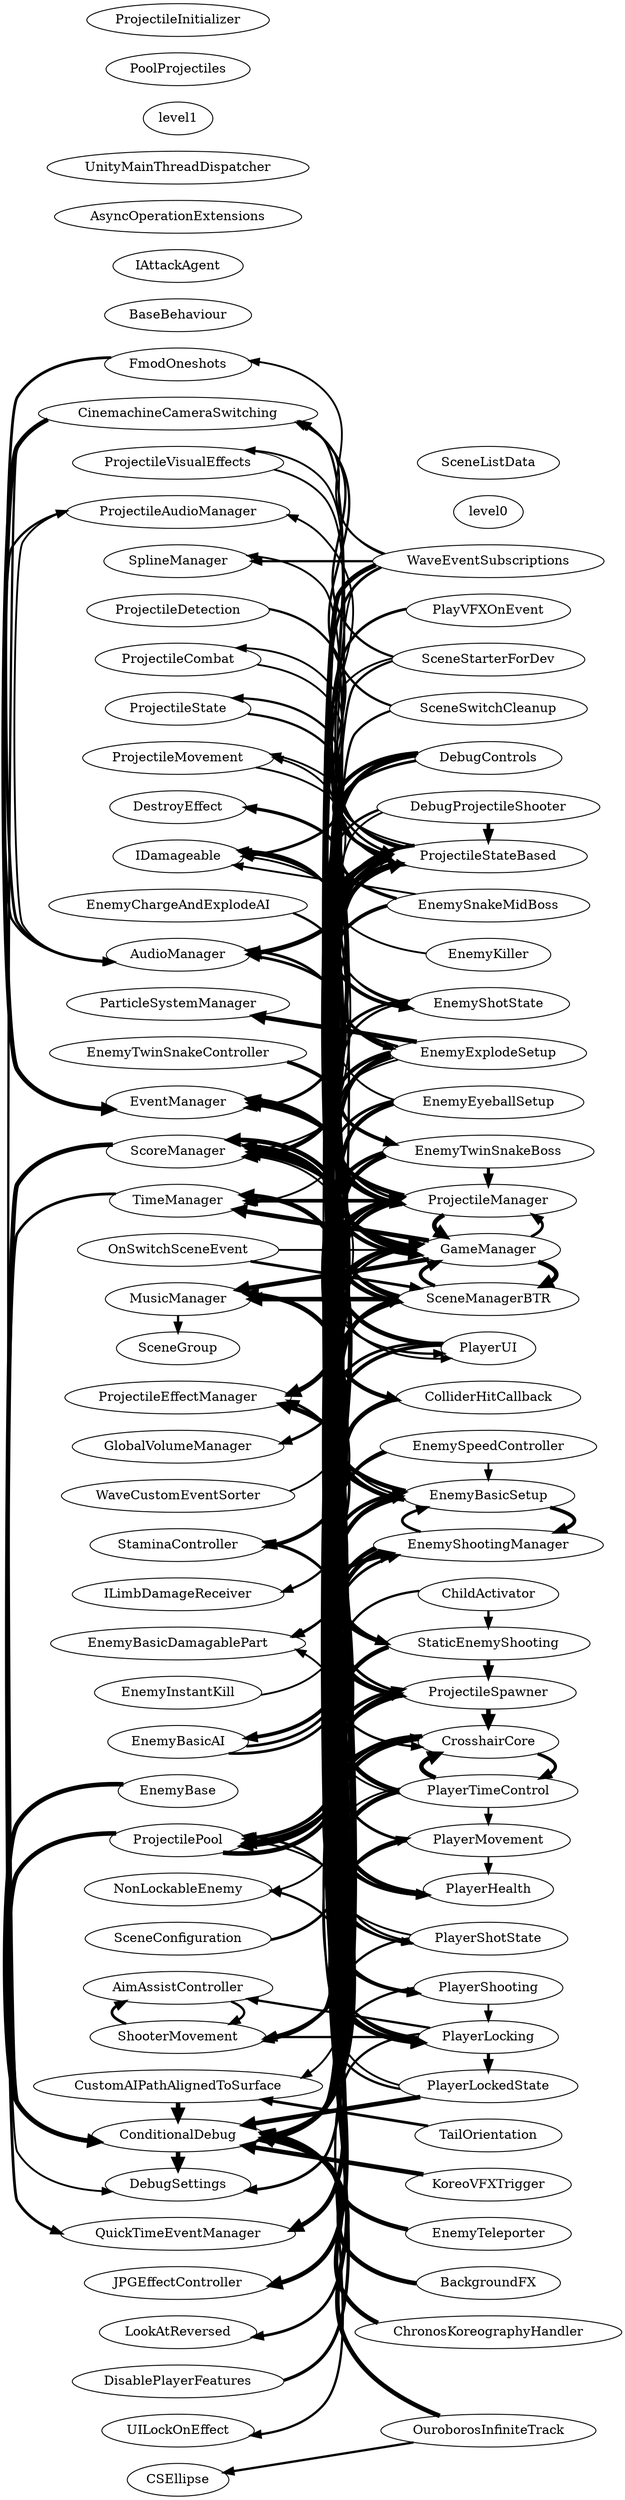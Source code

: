 digraph {
  rankdir=LR;
  compound=true;
  newrank=true;
  { rank=same; 
    CinemachineCameraSwitching [label="CinemachineCameraSwitching", fillcolor=lightblue];
    ProjectileAudioManager [label="ProjectileAudioManager", fillcolor=lightblue];
    BaseBehaviour [label="BaseBehaviour", fillcolor=lightblue];
    ConditionalDebug [label="ConditionalDebug", fillcolor=lightblue];
    CSEllipse [label="CSEllipse", fillcolor=lightblue];
    DestroyEffect [label="DestroyEffect", fillcolor=lightblue];
    EnemyBase [label="EnemyBase", fillcolor=lightblue];
    EnemyBasicAI [label="EnemyBasicAI", fillcolor=lightblue];
    EnemyBasicDamagablePart [label="EnemyBasicDamagablePart", fillcolor=lightblue];
    ILimbDamageReceiver [label="ILimbDamageReceiver", fillcolor=lightblue];
    NonLockableEnemy [label="NonLockableEnemy", fillcolor=lightblue];
    FmodOneshots [label="FmodOneshots", fillcolor=lightblue];
    IAttackAgent [label="IAttackAgent", fillcolor=lightblue];
    IDamageable [label="IDamageable", fillcolor=lightblue];
    JPGEffectController [label="JPGEffectController", fillcolor=lightblue];
    LookAtReversed [label="LookAtReversed", fillcolor=lightblue];
    AudioManager [label="AudioManager", fillcolor=lightblue];
    DebugSettings [label="DebugSettings", fillcolor=lightblue];
    EventManager [label="EventManager", fillcolor=lightblue];
    GlobalVolumeManager [label="GlobalVolumeManager", fillcolor=lightblue];
    SceneGroup [label="SceneGroup", fillcolor=lightblue];
    ScoreManager [label="ScoreManager", fillcolor=lightblue];
    SplineManager [label="SplineManager", fillcolor=lightblue];
    TimeManager [label="TimeManager", fillcolor=lightblue];
    MusicManager [label="MusicManager", fillcolor=lightblue];
    ParticleSystemManager [label="ParticleSystemManager", fillcolor=lightblue];
    AimAssistController [label="AimAssistController", fillcolor=lightblue];
    ShooterMovement [label="ShooterMovement", fillcolor=lightblue];
    ProjectileCombat [label="ProjectileCombat", fillcolor=lightblue];
    ProjectileEffectManager [label="ProjectileEffectManager", fillcolor=lightblue];
    ProjectileMovement [label="ProjectileMovement", fillcolor=lightblue];
    ProjectilePool [label="ProjectilePool", fillcolor=lightblue];
    ProjectileState [label="ProjectileState", fillcolor=lightblue];
    ProjectileVisualEffects [label="ProjectileVisualEffects", fillcolor=lightblue];
    QuickTimeEventManager [label="QuickTimeEventManager", fillcolor=lightblue];
    StaminaController [label="StaminaController", fillcolor=lightblue];
    UILockOnEffect [label="UILockOnEffect", fillcolor=lightblue];
    AsyncOperationExtensions [label="AsyncOperationExtensions", fillcolor=lightblue];
    CustomAIPathAlignedToSurface [label="CustomAIPathAlignedToSurface", fillcolor=lightblue];
    UnityMainThreadDispatcher [label="UnityMainThreadDispatcher", fillcolor=lightblue];
  }
  { rank=same; level0 
    GameManager [label="GameManager"];
    SceneStarterForDev [label="SceneStarterForDev"];
    SceneSwitchCleanup [label="SceneSwitchCleanup"];
    WaveEventSubscriptions [label="WaveEventSubscriptions"];
    ProjectileStateBased [label="ProjectileStateBased"];
    ColliderHitCallback [label="ColliderHitCallback"];
    EnemyBasicSetup [label="EnemyBasicSetup"];
    EnemyExplodeSetup [label="EnemyExplodeSetup"];
    EnemySnakeMidBoss [label="EnemySnakeMidBoss"];
    ChildActivator [label="ChildActivator"];
    BackgroundFX [label="BackgroundFX"];
    ChronosKoreographyHandler [label="ChronosKoreographyHandler"];
    EnemyEyeballSetup [label="EnemyEyeballSetup"];
    EnemyShootingManager [label="EnemyShootingManager"];
    EnemySpeedController [label="EnemySpeedController"];
    EnemyTeleporter [label="EnemyTeleporter"];
    EnemyTwinSnakeBoss [label="EnemyTwinSnakeBoss"];
    KoreoVFXTrigger [label="KoreoVFXTrigger"];
    DebugControls [label="DebugControls"];
    SceneManagerBTR [label="SceneManagerBTR"];
    OuroborosInfiniteTrack [label="OuroborosInfiniteTrack"];
    CrosshairCore [label="CrosshairCore"];
    PlayerShooting [label="PlayerShooting"];
    EnemyShotState [label="EnemyShotState"];
    PlayerLockedState [label="PlayerLockedState"];
    PlayerShotState [label="PlayerShotState"];
    ProjectileManager [label="ProjectileManager"];
    ProjectileSpawner [label="ProjectileSpawner"];
    StaticEnemyShooting [label="StaticEnemyShooting"];
    PlayerLocking [label="PlayerLocking"];
    EnemyKiller [label="EnemyKiller"];
    PlayerHealth [label="PlayerHealth"];
    PlayerTimeControl [label="PlayerTimeControl"];
    PlayerMovement [label="PlayerMovement"];
    PlayVFXOnEvent [label="PlayVFXOnEvent"];
    SceneListData [label="SceneListData"];
    PlayerUI [label="PlayerUI"];
    DebugProjectileShooter [label="DebugProjectileShooter"];
    TailOrientation [label="TailOrientation"];
  }
  { rank=same; level1 
    OnSwitchSceneEvent [label="OnSwitchSceneEvent"];
    PoolProjectiles [label="PoolProjectiles"];
    ProjectileDetection [label="ProjectileDetection"];
    ProjectileInitializer [label="ProjectileInitializer"];
    EnemyInstantKill [label="EnemyInstantKill"];
    EnemyChargeAndExplodeAI [label="EnemyChargeAndExplodeAI"];
    EnemyTwinSnakeController [label="EnemyTwinSnakeController"];
    WaveCustomEventSorter [label="WaveCustomEventSorter"];
    SceneConfiguration [label="SceneConfiguration"];
    DisablePlayerFeatures [label="DisablePlayerFeatures"];
  }
  ChildActivator -> ConditionalDebug [penwidth=2.5, tooltip="Weight: 3\nCalls Methods\nUses Fields"];
  ChildActivator -> StaticEnemyShooting [penwidth=2.5, tooltip="Weight: 3\n"];
  CinemachineCameraSwitching -> ConditionalDebug [penwidth=2.5, tooltip="Weight: 3\nCalls Methods\nUses Fields"];
  CinemachineCameraSwitching -> EventManager [penwidth=5.0, tooltip="Weight: 16\nUses Fields"];
  ProjectileAudioManager -> AudioManager [penwidth=2.0, tooltip="Weight: 2\nUses Fields"];
  BackgroundFX -> ConditionalDebug [penwidth=5.0, tooltip="Weight: 18\nCalls Methods\nUses Fields"];
  ChronosKoreographyHandler -> ConditionalDebug [penwidth=5.0, tooltip="Weight: 9\nCalls Methods\nUses Fields"];
  ConditionalDebug -> DebugSettings [penwidth=5.0, tooltip="Weight: 19\nUses Fields"];
  DebugProjectileShooter -> CrosshairCore [penwidth=2.5, tooltip="Weight: 3\n"];
  DebugProjectileShooter -> PlayerLocking [penwidth=2.5, tooltip="Weight: 3\n"];
  DebugProjectileShooter -> PlayerShooting [penwidth=2.5, tooltip="Weight: 3\n"];
  DebugProjectileShooter -> ProjectileManager [penwidth=2.0, tooltip="Weight: 2\nUses Fields"];
  DebugProjectileShooter -> ProjectilePool [penwidth=2.0, tooltip="Weight: 2\nUses Fields"];
  DebugProjectileShooter -> ProjectileStateBased [penwidth=4.0, tooltip="Weight: 6\nUses Fields"];
  DisablePlayerFeatures -> PlayerMovement [penwidth=3.5, tooltip="Weight: 5\n"];
  ColliderHitCallback -> ConditionalDebug [penwidth=5.0, tooltip="Weight: 9\nCalls Methods\nUses Fields"];
  ColliderHitCallback -> ILimbDamageReceiver [penwidth=2.5, tooltip="Weight: 3\n"];
  ColliderHitCallback -> NonLockableEnemy [penwidth=2.0, tooltip="Weight: 2\n"];
  EnemyBase -> ConditionalDebug [penwidth=5.0, tooltip="Weight: 9\nCalls Methods\nUses Fields"];
  EnemyBasicAI -> EnemyBasicSetup [penwidth=3.0, tooltip="Weight: 4\n"];
  EnemyBasicAI -> EnemyShootingManager [penwidth=3.0, tooltip="Weight: 4\nUses Fields"];
  EnemyBasicSetup -> ConditionalDebug [penwidth=5.0, tooltip="Weight: 48\nCalls Methods\nUses Fields"];
  EnemyBasicSetup -> EnemyBasicDamagablePart [penwidth=2.5, tooltip="Weight: 3\n"];
  EnemyBasicSetup -> EnemyShootingManager [penwidth=4.0, tooltip="Weight: 6\nUses Fields"];
  EnemyBasicSetup -> GameManager [penwidth=5.0, tooltip="Weight: 11\nUses Fields"];
  EnemyBasicSetup -> ScoreManager [penwidth=2.0, tooltip="Weight: 2\nUses Fields"];
  EnemyBasicSetup -> TimeManager [penwidth=2.0, tooltip="Weight: 2\nUses Fields"];
  EnemyBasicSetup -> ProjectileEffectManager [penwidth=5.0, tooltip="Weight: 12\nUses Fields"];
  EnemyBasicSetup -> ProjectileManager [penwidth=3.0, tooltip="Weight: 4\nUses Fields"];
  EnemyBasicSetup -> ProjectileSpawner [penwidth=4.0, tooltip="Weight: 6\nUses Fields"];
  EnemyBasicSetup -> ProjectileStateBased [penwidth=2.0, tooltip="Weight: 2\n"];
  EnemyChargeAndExplodeAI -> EnemyExplodeSetup [penwidth=2.5, tooltip="Weight: 3\n"];
  EnemyExplodeSetup -> ConditionalDebug [penwidth=5.0, tooltip="Weight: 57\nCalls Methods\nUses Fields"];
  EnemyExplodeSetup -> IDamageable [penwidth=3.0, tooltip="Weight: 4\n"];
  EnemyExplodeSetup -> AudioManager [penwidth=3.0, tooltip="Weight: 4\nUses Fields"];
  EnemyExplodeSetup -> GameManager [penwidth=4.5, tooltip="Weight: 7\nUses Fields"];
  EnemyExplodeSetup -> ScoreManager [penwidth=2.0, tooltip="Weight: 2\nUses Fields"];
  EnemyExplodeSetup -> TimeManager [penwidth=2.0, tooltip="Weight: 2\nUses Fields"];
  EnemyExplodeSetup -> ParticleSystemManager [penwidth=5.0, tooltip="Weight: 24\nUses Fields"];
  EnemyEyeballSetup -> ConditionalDebug [penwidth=5.0, tooltip="Weight: 24\nCalls Methods\nUses Fields"];
  EnemyEyeballSetup -> IDamageable [penwidth=2.0, tooltip="Weight: 2\n"];
  EnemyEyeballSetup -> ProjectileManager [penwidth=3.0, tooltip="Weight: 4\nUses Fields"];
  EnemyEyeballSetup -> ProjectileSpawner [penwidth=3.0, tooltip="Weight: 4\nUses Fields"];
  EnemyInstantKill -> EnemyBasicSetup [penwidth=2.0, tooltip="Weight: 2\n"];
  EnemyKiller -> IDamageable [penwidth=2.0, tooltip="Weight: 2\n"];
  EnemyShootingManager -> ConditionalDebug [penwidth=5.0, tooltip="Weight: 84\nCalls Methods\nUses Fields"];
  EnemyShootingManager -> EnemyBasicAI [penwidth=4.0, tooltip="Weight: 6\n"];
  EnemyShootingManager -> EnemyBasicSetup [penwidth=3.0, tooltip="Weight: 4\n"];
  EnemyShootingManager -> StaticEnemyShooting [penwidth=4.0, tooltip="Weight: 6\n"];
  EnemySnakeMidBoss -> DestroyEffect [penwidth=3.5, tooltip="Weight: 5\n"];
  EnemySnakeMidBoss -> ColliderHitCallback [penwidth=4.0, tooltip="Weight: 6\n"];
  EnemySnakeMidBoss -> IDamageable [penwidth=2.0, tooltip="Weight: 2\n"];
  EnemySnakeMidBoss -> SceneManagerBTR [penwidth=3.0, tooltip="Weight: 4\nUses Fields"];
  EnemySnakeMidBoss -> ProjectileManager [penwidth=3.5, tooltip="Weight: 5\nUses Fields"];
  EnemySnakeMidBoss -> ProjectileSpawner [penwidth=2.0, tooltip="Weight: 2\nUses Fields"];
  EnemySpeedController -> ConditionalDebug [penwidth=4.0, tooltip="Weight: 6\nCalls Methods\nUses Fields"];
  EnemySpeedController -> EnemyBasicDamagablePart [penwidth=2.5, tooltip="Weight: 3\n"];
  EnemySpeedController -> EnemyBasicSetup [penwidth=2.0, tooltip="Weight: 2\n"];
  EnemySpeedController -> CustomAIPathAlignedToSurface [penwidth=2.0, tooltip="Weight: 2\n"];
  EnemyTeleporter -> ConditionalDebug [penwidth=5.0, tooltip="Weight: 9\nCalls Methods\nUses Fields"];
  EnemyTwinSnakeBoss -> ConditionalDebug [penwidth=5.0, tooltip="Weight: 39\nCalls Methods\nUses Fields"];
  EnemyTwinSnakeBoss -> ColliderHitCallback [penwidth=4.5, tooltip="Weight: 7\n"];
  EnemyTwinSnakeBoss -> PlayerLocking [penwidth=2.0, tooltip="Weight: 2\nUses Fields"];
  EnemyTwinSnakeBoss -> ProjectileManager [penwidth=3.5, tooltip="Weight: 5\nUses Fields"];
  EnemyTwinSnakeBoss -> ProjectileSpawner [penwidth=2.0, tooltip="Weight: 2\nUses Fields"];
  EnemyTwinSnakeController -> EnemyTwinSnakeBoss [penwidth=4.0, tooltip="Weight: 6\n"];
  FmodOneshots -> AudioManager [penwidth=3.0, tooltip="Weight: 4\nUses Fields"];
  KoreoVFXTrigger -> ConditionalDebug [penwidth=5.0, tooltip="Weight: 24\nCalls Methods\nUses Fields"];
  AudioManager -> ProjectileAudioManager [penwidth=2.5, tooltip="Weight: 3\n"];
  DebugControls -> ConditionalDebug [penwidth=5.0, tooltip="Weight: 45\nCalls Methods\nUses Fields"];
  DebugControls -> IDamageable [penwidth=3.0, tooltip="Weight: 4\n"];
  DebugControls -> GameManager [penwidth=2.5, tooltip="Weight: 3\nUses Fields"];
  DebugControls -> SceneManagerBTR [penwidth=4.5, tooltip="Weight: 7\nUses Fields"];
  DebugControls -> ScoreManager [penwidth=5.0, tooltip="Weight: 8\nUses Fields"];
  DebugControls -> PlayerHealth [penwidth=4.0, tooltip="Weight: 6\n"];
  DebugControls -> ProjectileManager [penwidth=4.0, tooltip="Weight: 6\nUses Fields"];
  DebugControls -> ProjectileStateBased [penwidth=2.5, tooltip="Weight: 3\n"];
  GameManager -> CinemachineCameraSwitching [penwidth=2.5, tooltip="Weight: 3\n"];
  GameManager -> EnemyBasicSetup [penwidth=2.5, tooltip="Weight: 3\n"];
  GameManager -> DebugSettings [penwidth=3.0, tooltip="Weight: 4\n"];
  GameManager -> EventManager [penwidth=5.0, tooltip="Weight: 32\nUses Fields"];
  GameManager -> SceneManagerBTR [penwidth=5.0, tooltip="Weight: 17\nCalls Methods\nUses Fields"];
  GameManager -> ScoreManager [penwidth=5.0, tooltip="Weight: 8\nCalls Methods\nUses Fields"];
  GameManager -> TimeManager [penwidth=5.0, tooltip="Weight: 11\nCalls Methods\nUses Fields"];
  GameManager -> MusicManager [penwidth=5.0, tooltip="Weight: 11\nCalls Methods\nUses Fields"];
  GameManager -> PlayerHealth [penwidth=3.0, tooltip="Weight: 4\n"];
  GameManager -> PlayerLocking [penwidth=5.0, tooltip="Weight: 9\nUses Fields"];
  GameManager -> ShooterMovement [penwidth=2.5, tooltip="Weight: 3\n"];
  GameManager -> PlayerUI [penwidth=2.5, tooltip="Weight: 3\n"];
  GameManager -> ProjectileManager [penwidth=3.0, tooltip="Weight: 4\nUses Fields"];
  SceneConfiguration -> ProjectileSpawner [penwidth=3.0, tooltip="Weight: 4\nUses Fields"];
  SceneManagerBTR -> ConditionalDebug [penwidth=5.0, tooltip="Weight: 126\nCalls Methods\nUses Fields"];
  SceneManagerBTR -> EventManager [penwidth=4.0, tooltip="Weight: 6\nUses Fields"];
  SceneManagerBTR -> GameManager [penwidth=4.0, tooltip="Weight: 6\nUses Fields"];
  SceneManagerBTR -> GlobalVolumeManager [penwidth=3.0, tooltip="Weight: 4\nUses Fields"];
  SceneManagerBTR -> ScoreManager [penwidth=4.0, tooltip="Weight: 6\nUses Fields"];
  SceneManagerBTR -> SplineManager [penwidth=2.0, tooltip="Weight: 2\n"];
  SceneManagerBTR -> MusicManager [penwidth=5.0, tooltip="Weight: 12\nUses Fields"];
  SceneStarterForDev -> CinemachineCameraSwitching [penwidth=2.5, tooltip="Weight: 3\n"];
  SceneStarterForDev -> ConditionalDebug [penwidth=2.5, tooltip="Weight: 3\nCalls Methods\nUses Fields"];
  SceneStarterForDev -> SceneManagerBTR [penwidth=2.0, tooltip="Weight: 2\nUses Fields"];
  SceneSwitchCleanup -> CinemachineCameraSwitching [penwidth=2.5, tooltip="Weight: 3\n"];
  SceneSwitchCleanup -> ConditionalDebug [penwidth=2.5, tooltip="Weight: 3\nCalls Methods\nUses Fields"];
  ScoreManager -> ConditionalDebug [penwidth=5.0, tooltip="Weight: 9\nCalls Methods\nUses Fields"];
  ScoreManager -> PlayerUI [penwidth=2.0, tooltip="Weight: 2\n"];
  TimeManager -> DebugSettings [penwidth=2.0, tooltip="Weight: 2\n"];
  TimeManager -> QuickTimeEventManager [penwidth=3.0, tooltip="Weight: 4\nUses Fields"];
  WaveCustomEventSorter -> SceneManagerBTR [penwidth=2.0, tooltip="Weight: 2\nUses Fields"];
  WaveEventSubscriptions -> CinemachineCameraSwitching [penwidth=2.0, tooltip="Weight: 2\n"];
  WaveEventSubscriptions -> FmodOneshots [penwidth=2.0, tooltip="Weight: 2\n"];
  WaveEventSubscriptions -> EventManager [penwidth=3.0, tooltip="Weight: 4\nUses Fields"];
  WaveEventSubscriptions -> GameManager [penwidth=4.0, tooltip="Weight: 6\nUses Fields"];
  WaveEventSubscriptions -> SceneManagerBTR [penwidth=5.0, tooltip="Weight: 12\nUses Fields"];
  WaveEventSubscriptions -> ScoreManager [penwidth=2.0, tooltip="Weight: 2\nUses Fields"];
  WaveEventSubscriptions -> SplineManager [penwidth=2.5, tooltip="Weight: 3\n"];
  WaveEventSubscriptions -> PlayerLocking [penwidth=2.0, tooltip="Weight: 2\nUses Fields"];
  WaveEventSubscriptions -> ShooterMovement [penwidth=2.0, tooltip="Weight: 2\n"];
  WaveEventSubscriptions -> ProjectileManager [penwidth=5.0, tooltip="Weight: 9\nUses Fields"];
  MusicManager -> SceneGroup [penwidth=2.5, tooltip="Weight: 3\n"];
  OnSwitchSceneEvent -> GameManager [penwidth=2.0, tooltip="Weight: 2\n"];
  OnSwitchSceneEvent -> SceneManagerBTR [penwidth=3.0, tooltip="Weight: 4\nUses Fields"];
  OuroborosInfiniteTrack -> ConditionalDebug [penwidth=5.0, tooltip="Weight: 15\nCalls Methods\nUses Fields"];
  OuroborosInfiniteTrack -> CSEllipse [penwidth=2.5, tooltip="Weight: 3\n"];
  AimAssistController -> ShooterMovement [penwidth=2.5, tooltip="Weight: 3\n"];
  CrosshairCore -> ConditionalDebug [penwidth=5.0, tooltip="Weight: 12\nCalls Methods\nUses Fields"];
  CrosshairCore -> PlayerLocking [penwidth=5.0, tooltip="Weight: 13\n"];
  CrosshairCore -> PlayerShooting [penwidth=3.5, tooltip="Weight: 5\n"];
  CrosshairCore -> PlayerTimeControl [penwidth=3.5, tooltip="Weight: 5\n"];
  PlayerHealth -> GameManager [penwidth=2.0, tooltip="Weight: 2\nUses Fields"];
  PlayerHealth -> ScoreManager [penwidth=5.0, tooltip="Weight: 14\nUses Fields"];
  PlayerLocking -> EnemyBasicDamagablePart [penwidth=2.0, tooltip="Weight: 2\n"];
  PlayerLocking -> EnemyBasicSetup [penwidth=4.0, tooltip="Weight: 6\n"];
  PlayerLocking -> NonLockableEnemy [penwidth=2.5, tooltip="Weight: 3\n"];
  PlayerLocking -> AimAssistController [penwidth=2.5, tooltip="Weight: 3\n"];
  PlayerLocking -> CrosshairCore [penwidth=2.5, tooltip="Weight: 3\n"];
  PlayerLocking -> ShooterMovement [penwidth=2.5, tooltip="Weight: 3\n"];
  PlayerLocking -> PlayerLockedState [penwidth=3.5, tooltip="Weight: 5\n"];
  PlayerLocking -> ProjectileManager [penwidth=4.0, tooltip="Weight: 6\nUses Fields"];
  PlayerLocking -> ProjectilePool [penwidth=2.0, tooltip="Weight: 2\nUses Fields"];
  PlayerLocking -> ProjectileStateBased [penwidth=5.0, tooltip="Weight: 11\nUses Fields"];
  PlayerLocking -> StaminaController [penwidth=2.5, tooltip="Weight: 3\n"];
  PlayerLocking -> UILockOnEffect [penwidth=2.5, tooltip="Weight: 3\n"];
  PlayerMovement -> LookAtReversed [penwidth=3.0, tooltip="Weight: 4\n"];
  PlayerMovement -> PlayerHealth [penwidth=2.0, tooltip="Weight: 2\n"];
  PlayerMovement -> ShooterMovement [penwidth=4.0, tooltip="Weight: 6\n"];
  PlayerMovement -> StaminaController [penwidth=3.0, tooltip="Weight: 4\n"];
  PlayerShooting -> ConditionalDebug [penwidth=2.5, tooltip="Weight: 3\nCalls Methods\nUses Fields"];
  PlayerShooting -> CrosshairCore [penwidth=2.0, tooltip="Weight: 2\n"];
  PlayerShooting -> PlayerLocking [penwidth=2.0, tooltip="Weight: 2\n"];
  PlayerShooting -> ProjectileManager [penwidth=2.0, tooltip="Weight: 2\nUses Fields"];
  PlayerShooting -> ProjectileSpawner [penwidth=4.0, tooltip="Weight: 6\nUses Fields"];
  PlayerTimeControl -> JPGEffectController [penwidth=5.0, tooltip="Weight: 12\nUses Fields"];
  PlayerTimeControl -> TimeManager [penwidth=5.0, tooltip="Weight: 10\nUses Fields"];
  PlayerTimeControl -> MusicManager [penwidth=5.0, tooltip="Weight: 12\nUses Fields"];
  PlayerTimeControl -> CrosshairCore [penwidth=5.0, tooltip="Weight: 14\nUses Fields"];
  PlayerTimeControl -> PlayerLocking [penwidth=2.0, tooltip="Weight: 2\n"];
  PlayerTimeControl -> PlayerMovement [penwidth=2.0, tooltip="Weight: 2\n"];
  PlayerTimeControl -> ProjectileStateBased [penwidth=2.0, tooltip="Weight: 2\n"];
  PlayerTimeControl -> QuickTimeEventManager [penwidth=5.0, tooltip="Weight: 11\nUses Fields"];
  ShooterMovement -> AimAssistController [penwidth=3.0, tooltip="Weight: 4\n"];
  PlayerUI -> ScoreManager [penwidth=5.0, tooltip="Weight: 14\nUses Fields"];
  PlayerUI -> PlayerHealth [penwidth=2.0, tooltip="Weight: 2\n"];
  PlayerUI -> PlayerLocking [penwidth=3.0, tooltip="Weight: 4\nUses Fields"];
  PlayerUI -> StaminaController [penwidth=4.0, tooltip="Weight: 6\nUses Fields"];
  PlayVFXOnEvent -> EventManager [penwidth=3.0, tooltip="Weight: 4\nUses Fields"];
  ProjectileDetection -> ProjectileStateBased [penwidth=2.5, tooltip="Weight: 3\n"];
  EnemyShotState -> ConditionalDebug [penwidth=2.5, tooltip="Weight: 3\nCalls Methods\nUses Fields"];
  EnemyShotState -> IDamageable [penwidth=2.0, tooltip="Weight: 2\n"];
  EnemyShotState -> ProjectileManager [penwidth=3.0, tooltip="Weight: 4\nUses Fields"];
  EnemyShotState -> ProjectileMovement [penwidth=2.0, tooltip="Weight: 2\n"];
  PlayerLockedState -> ConditionalDebug [penwidth=5.0, tooltip="Weight: 12\nCalls Methods\nUses Fields"];
  PlayerLockedState -> ProjectileManager [penwidth=2.5, tooltip="Weight: 3\nUses Fields"];
  PlayerLockedState -> ProjectilePool [penwidth=2.0, tooltip="Weight: 2\nUses Fields"];
  PlayerShotState -> ConditionalDebug [penwidth=2.5, tooltip="Weight: 3\nCalls Methods\nUses Fields"];
  PlayerShotState -> IDamageable [penwidth=2.5, tooltip="Weight: 3\n"];
  PlayerShotState -> GameManager [penwidth=2.0, tooltip="Weight: 2\nUses Fields"];
  PlayerShotState -> ProjectileManager [penwidth=3.0, tooltip="Weight: 4\nUses Fields"];
  PlayerShotState -> ProjectilePool [penwidth=2.0, tooltip="Weight: 2\nUses Fields"];
  ProjectileCombat -> ProjectileStateBased [penwidth=2.0, tooltip="Weight: 2\n"];
  ProjectileManager -> ConditionalDebug [penwidth=5.0, tooltip="Weight: 72\nCalls Methods\nUses Fields"];
  ProjectileManager -> EnemyBasicSetup [penwidth=2.0, tooltip="Weight: 2\n"];
  ProjectileManager -> AudioManager [penwidth=3.0, tooltip="Weight: 4\nUses Fields"];
  ProjectileManager -> EventManager [penwidth=5.0, tooltip="Weight: 10\nUses Fields"];
  ProjectileManager -> GameManager [penwidth=5.0, tooltip="Weight: 10\nUses Fields"];
  ProjectileManager -> SceneManagerBTR [penwidth=2.0, tooltip="Weight: 2\nUses Fields"];
  ProjectileManager -> TimeManager [penwidth=4.0, tooltip="Weight: 6\nUses Fields"];
  ProjectileManager -> PlayerLocking [penwidth=2.0, tooltip="Weight: 2\nUses Fields"];
  ProjectileManager -> PlayerShotState [penwidth=2.0, tooltip="Weight: 2\n"];
  ProjectileManager -> ProjectileEffectManager [penwidth=2.5, tooltip="Weight: 3\n"];
  ProjectileManager -> ProjectilePool [penwidth=4.5, tooltip="Weight: 7\nUses Fields"];
  ProjectileManager -> ProjectileSpawner [penwidth=2.5, tooltip="Weight: 3\n"];
  ProjectileManager -> ProjectileStateBased [penwidth=5.0, tooltip="Weight: 16\n"];
  ProjectileMovement -> ProjectileStateBased [penwidth=2.0, tooltip="Weight: 2\n"];
  ProjectilePool -> ConditionalDebug [penwidth=5.0, tooltip="Weight: 9\nCalls Methods\nUses Fields"];
  ProjectilePool -> ProjectileStateBased [penwidth=5.0, tooltip="Weight: 12\n"];
  ProjectileSpawner -> ConditionalDebug [penwidth=5.0, tooltip="Weight: 45\nCalls Methods\nUses Fields"];
  ProjectileSpawner -> CrosshairCore [penwidth=5.0, tooltip="Weight: 8\nUses Fields"];
  ProjectileSpawner -> PlayerShotState [penwidth=2.0, tooltip="Weight: 2\n"];
  ProjectileSpawner -> ProjectileEffectManager [penwidth=3.0, tooltip="Weight: 4\nUses Fields"];
  ProjectileSpawner -> ProjectileManager [penwidth=5.0, tooltip="Weight: 9\nUses Fields"];
  ProjectileSpawner -> ProjectilePool [penwidth=5.0, tooltip="Weight: 10\nUses Fields"];
  ProjectileSpawner -> ProjectileStateBased [penwidth=5.0, tooltip="Weight: 10\n"];
  ProjectileState -> ProjectileStateBased [penwidth=2.5, tooltip="Weight: 3\n"];
  ProjectileStateBased -> ProjectileAudioManager [penwidth=2.0, tooltip="Weight: 2\nUses Fields"];
  ProjectileStateBased -> ConditionalDebug [penwidth=5.0, tooltip="Weight: 39\nCalls Methods\nUses Fields"];
  ProjectileStateBased -> AudioManager [penwidth=5.0, tooltip="Weight: 12\nUses Fields"];
  ProjectileStateBased -> EnemyShotState [penwidth=4.0, tooltip="Weight: 6\n"];
  ProjectileStateBased -> PlayerShotState [penwidth=2.0, tooltip="Weight: 2\n"];
  ProjectileStateBased -> ProjectileCombat [penwidth=2.0, tooltip="Weight: 2\n"];
  ProjectileStateBased -> ProjectileEffectManager [penwidth=5.0, tooltip="Weight: 14\nUses Fields"];
  ProjectileStateBased -> ProjectileManager [penwidth=2.5, tooltip="Weight: 3\nUses Fields"];
  ProjectileStateBased -> ProjectileMovement [penwidth=2.0, tooltip="Weight: 2\n"];
  ProjectileStateBased -> ProjectilePool [penwidth=4.0, tooltip="Weight: 6\nUses Fields"];
  ProjectileStateBased -> ProjectileState [penwidth=2.5, tooltip="Weight: 3\n"];
  ProjectileStateBased -> ProjectileVisualEffects [penwidth=2.0, tooltip="Weight: 2\n"];
  ProjectileVisualEffects -> ProjectileStateBased [penwidth=2.0, tooltip="Weight: 2\n"];
  StaminaController -> GameManager [penwidth=2.5, tooltip="Weight: 3\nUses Fields"];
  StaticEnemyShooting -> ConditionalDebug [penwidth=5.0, tooltip="Weight: 30\nCalls Methods\nUses Fields"];
  StaticEnemyShooting -> EnemyShootingManager [penwidth=5.0, tooltip="Weight: 10\nUses Fields"];
  StaticEnemyShooting -> ProjectileManager [penwidth=3.0, tooltip="Weight: 4\nUses Fields"];
  StaticEnemyShooting -> ProjectileSpawner [penwidth=4.0, tooltip="Weight: 6\nUses Fields"];
  TailOrientation -> CustomAIPathAlignedToSurface [penwidth=3.0, tooltip="Weight: 4\n"];
  CustomAIPathAlignedToSurface -> ConditionalDebug [penwidth=5.0, tooltip="Weight: 33\nCalls Methods\nUses Fields"];
}
